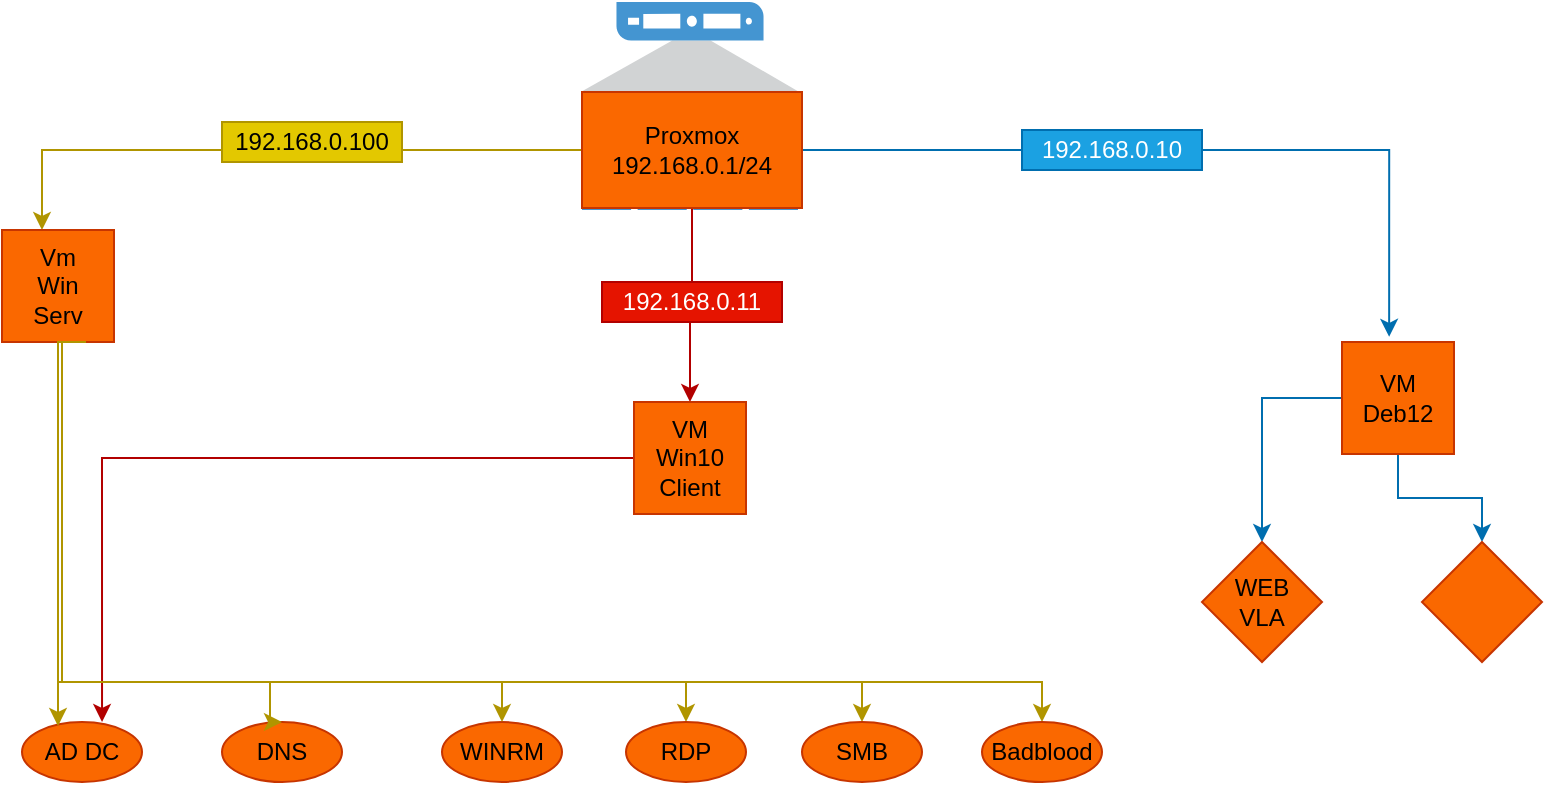 <mxfile version="28.2.7">
  <diagram name="Page-1" id="rUMAuCF8ujhL0Zstwgzr">
    <mxGraphModel dx="1181" dy="634" grid="1" gridSize="10" guides="1" tooltips="1" connect="1" arrows="1" fold="1" page="1" pageScale="1" pageWidth="827" pageHeight="1169" math="0" shadow="0">
      <root>
        <mxCell id="0" />
        <mxCell id="1" parent="0" />
        <mxCell id="j5Y7VBhOk3EeDYXOGqMP-3" value="" style="pointerEvents=1;shadow=0;dashed=0;html=1;strokeColor=none;fillColor=#4495D1;labelPosition=center;verticalLabelPosition=bottom;verticalAlign=top;align=center;outlineConnect=0;shape=mxgraph.veeam.hyper_v_host;rotation=-180;" vertex="1" parent="1">
          <mxGeometry x="320" y="50" width="108" height="104" as="geometry" />
        </mxCell>
        <mxCell id="j5Y7VBhOk3EeDYXOGqMP-11" style="edgeStyle=orthogonalEdgeStyle;rounded=0;orthogonalLoop=1;jettySize=auto;html=1;entryX=0.357;entryY=0;entryDx=0;entryDy=0;entryPerimeter=0;fillColor=#e3c800;strokeColor=#B09500;" edge="1" parent="1" source="j5Y7VBhOk3EeDYXOGqMP-4" target="j5Y7VBhOk3EeDYXOGqMP-10">
          <mxGeometry relative="1" as="geometry">
            <mxPoint x="70" y="124" as="targetPoint" />
          </mxGeometry>
        </mxCell>
        <mxCell id="j5Y7VBhOk3EeDYXOGqMP-12" style="edgeStyle=orthogonalEdgeStyle;rounded=0;orthogonalLoop=1;jettySize=auto;html=1;fillColor=#e51400;strokeColor=#B20000;" edge="1" parent="1" source="j5Y7VBhOk3EeDYXOGqMP-4" target="j5Y7VBhOk3EeDYXOGqMP-9">
          <mxGeometry relative="1" as="geometry">
            <Array as="points" />
          </mxGeometry>
        </mxCell>
        <mxCell id="j5Y7VBhOk3EeDYXOGqMP-13" style="edgeStyle=orthogonalEdgeStyle;rounded=0;orthogonalLoop=1;jettySize=auto;html=1;entryX=0.421;entryY=-0.046;entryDx=0;entryDy=0;entryPerimeter=0;fillColor=#1ba1e2;strokeColor=#006EAF;" edge="1" parent="1" source="j5Y7VBhOk3EeDYXOGqMP-4" target="j5Y7VBhOk3EeDYXOGqMP-8">
          <mxGeometry relative="1" as="geometry">
            <mxPoint x="720" y="124" as="targetPoint" />
          </mxGeometry>
        </mxCell>
        <mxCell id="j5Y7VBhOk3EeDYXOGqMP-4" value="Proxmox&lt;div&gt;192.168.0.1/24&lt;/div&gt;" style="rounded=0;whiteSpace=wrap;html=1;fillColor=#fa6800;fontColor=#000000;strokeColor=#C73500;" vertex="1" parent="1">
          <mxGeometry x="320" y="95" width="110" height="58" as="geometry" />
        </mxCell>
        <mxCell id="j5Y7VBhOk3EeDYXOGqMP-28" style="edgeStyle=orthogonalEdgeStyle;rounded=0;orthogonalLoop=1;jettySize=auto;html=1;fillColor=#1ba1e2;strokeColor=#006EAF;" edge="1" parent="1" source="j5Y7VBhOk3EeDYXOGqMP-8" target="j5Y7VBhOk3EeDYXOGqMP-26">
          <mxGeometry relative="1" as="geometry">
            <mxPoint x="650" y="248" as="targetPoint" />
          </mxGeometry>
        </mxCell>
        <mxCell id="j5Y7VBhOk3EeDYXOGqMP-29" style="edgeStyle=orthogonalEdgeStyle;rounded=0;orthogonalLoop=1;jettySize=auto;html=1;entryX=0.5;entryY=0;entryDx=0;entryDy=0;fillColor=#1ba1e2;strokeColor=#006EAF;" edge="1" parent="1" source="j5Y7VBhOk3EeDYXOGqMP-8" target="j5Y7VBhOk3EeDYXOGqMP-27">
          <mxGeometry relative="1" as="geometry">
            <mxPoint x="790" y="248" as="targetPoint" />
          </mxGeometry>
        </mxCell>
        <mxCell id="j5Y7VBhOk3EeDYXOGqMP-8" value="VM&lt;div&gt;Deb12&lt;/div&gt;" style="whiteSpace=wrap;html=1;aspect=fixed;fillColor=#fa6800;fontColor=#000000;strokeColor=#C73500;rotation=0;" vertex="1" parent="1">
          <mxGeometry x="700" y="220" width="56" height="56" as="geometry" />
        </mxCell>
        <mxCell id="j5Y7VBhOk3EeDYXOGqMP-38" style="edgeStyle=orthogonalEdgeStyle;rounded=0;orthogonalLoop=1;jettySize=auto;html=1;exitX=0;exitY=0.5;exitDx=0;exitDy=0;entryX=0.667;entryY=0;entryDx=0;entryDy=0;entryPerimeter=0;fillColor=#e51400;strokeColor=#B20000;" edge="1" parent="1" source="j5Y7VBhOk3EeDYXOGqMP-9" target="j5Y7VBhOk3EeDYXOGqMP-19">
          <mxGeometry relative="1" as="geometry">
            <mxPoint x="80" y="278" as="targetPoint" />
          </mxGeometry>
        </mxCell>
        <mxCell id="j5Y7VBhOk3EeDYXOGqMP-9" value="VM&lt;div&gt;Win10&lt;/div&gt;&lt;div&gt;Client&lt;/div&gt;" style="whiteSpace=wrap;html=1;aspect=fixed;fillColor=#fa6800;fontColor=#000000;strokeColor=#C73500;" vertex="1" parent="1">
          <mxGeometry x="346" y="250" width="56" height="56" as="geometry" />
        </mxCell>
        <mxCell id="j5Y7VBhOk3EeDYXOGqMP-32" style="edgeStyle=orthogonalEdgeStyle;rounded=0;orthogonalLoop=1;jettySize=auto;html=1;exitX=0.75;exitY=1;exitDx=0;exitDy=0;" edge="1" parent="1" source="j5Y7VBhOk3EeDYXOGqMP-10">
          <mxGeometry relative="1" as="geometry">
            <mxPoint x="72.143" y="220.286" as="targetPoint" />
          </mxGeometry>
        </mxCell>
        <mxCell id="j5Y7VBhOk3EeDYXOGqMP-35" style="edgeStyle=orthogonalEdgeStyle;rounded=0;orthogonalLoop=1;jettySize=auto;html=1;exitX=0.25;exitY=1;exitDx=0;exitDy=0;fillColor=#e3c800;strokeColor=#B09500;" edge="1" parent="1" source="j5Y7VBhOk3EeDYXOGqMP-10" target="j5Y7VBhOk3EeDYXOGqMP-22">
          <mxGeometry relative="1" as="geometry">
            <Array as="points">
              <mxPoint x="58" y="220" />
              <mxPoint x="58" y="390" />
              <mxPoint x="372" y="390" />
            </Array>
          </mxGeometry>
        </mxCell>
        <mxCell id="j5Y7VBhOk3EeDYXOGqMP-36" style="edgeStyle=orthogonalEdgeStyle;rounded=0;orthogonalLoop=1;jettySize=auto;html=1;exitX=0.25;exitY=1;exitDx=0;exitDy=0;fillColor=#e3c800;strokeColor=#B09500;" edge="1" parent="1" source="j5Y7VBhOk3EeDYXOGqMP-10" target="j5Y7VBhOk3EeDYXOGqMP-23">
          <mxGeometry relative="1" as="geometry">
            <Array as="points">
              <mxPoint x="60" y="220" />
              <mxPoint x="60" y="390" />
              <mxPoint x="460" y="390" />
            </Array>
          </mxGeometry>
        </mxCell>
        <mxCell id="j5Y7VBhOk3EeDYXOGqMP-37" style="edgeStyle=orthogonalEdgeStyle;rounded=0;orthogonalLoop=1;jettySize=auto;html=1;exitX=0.25;exitY=1;exitDx=0;exitDy=0;fillColor=#e3c800;strokeColor=#B09500;" edge="1" parent="1" source="j5Y7VBhOk3EeDYXOGqMP-10" target="j5Y7VBhOk3EeDYXOGqMP-24">
          <mxGeometry relative="1" as="geometry">
            <Array as="points">
              <mxPoint x="58" y="220" />
              <mxPoint x="58" y="390" />
              <mxPoint x="550" y="390" />
            </Array>
          </mxGeometry>
        </mxCell>
        <mxCell id="j5Y7VBhOk3EeDYXOGqMP-10" value="Vm&lt;div&gt;Win&lt;/div&gt;&lt;div&gt;Serv&lt;/div&gt;" style="whiteSpace=wrap;html=1;aspect=fixed;fillColor=#fa6800;fontColor=#000000;strokeColor=#C73500;" vertex="1" parent="1">
          <mxGeometry x="30" y="164" width="56" height="56" as="geometry" />
        </mxCell>
        <mxCell id="j5Y7VBhOk3EeDYXOGqMP-14" value="192.168.0.10" style="rounded=0;whiteSpace=wrap;html=1;fillColor=#1ba1e2;fontColor=#ffffff;strokeColor=#006EAF;" vertex="1" parent="1">
          <mxGeometry x="540" y="114" width="90" height="20" as="geometry" />
        </mxCell>
        <mxCell id="j5Y7VBhOk3EeDYXOGqMP-15" value="192.168.0.100" style="rounded=0;whiteSpace=wrap;html=1;fillColor=#e3c800;fontColor=#000000;strokeColor=#B09500;" vertex="1" parent="1">
          <mxGeometry x="140" y="110" width="90" height="20" as="geometry" />
        </mxCell>
        <mxCell id="j5Y7VBhOk3EeDYXOGqMP-17" value="192.168.0.11" style="rounded=0;whiteSpace=wrap;html=1;fillColor=#e51400;fontColor=#ffffff;strokeColor=#B20000;" vertex="1" parent="1">
          <mxGeometry x="330" y="190" width="90" height="20" as="geometry" />
        </mxCell>
        <mxCell id="j5Y7VBhOk3EeDYXOGqMP-19" value="AD DC" style="ellipse;whiteSpace=wrap;html=1;fillColor=#fa6800;fontColor=#000000;strokeColor=#C73500;" vertex="1" parent="1">
          <mxGeometry x="40" y="410" width="60" height="30" as="geometry" />
        </mxCell>
        <mxCell id="j5Y7VBhOk3EeDYXOGqMP-20" value="DNS" style="ellipse;whiteSpace=wrap;html=1;fillColor=#fa6800;fontColor=#000000;strokeColor=#C73500;" vertex="1" parent="1">
          <mxGeometry x="140" y="410" width="60" height="30" as="geometry" />
        </mxCell>
        <mxCell id="j5Y7VBhOk3EeDYXOGqMP-21" value="WINRM" style="ellipse;whiteSpace=wrap;html=1;fillColor=#fa6800;fontColor=#000000;strokeColor=#C73500;" vertex="1" parent="1">
          <mxGeometry x="250" y="410" width="60" height="30" as="geometry" />
        </mxCell>
        <mxCell id="j5Y7VBhOk3EeDYXOGqMP-22" value="RDP" style="ellipse;whiteSpace=wrap;html=1;fillColor=#fa6800;fontColor=#000000;strokeColor=#C73500;" vertex="1" parent="1">
          <mxGeometry x="342" y="410" width="60" height="30" as="geometry" />
        </mxCell>
        <mxCell id="j5Y7VBhOk3EeDYXOGqMP-23" value="SMB" style="ellipse;whiteSpace=wrap;html=1;fillColor=#fa6800;fontColor=#000000;strokeColor=#C73500;" vertex="1" parent="1">
          <mxGeometry x="430" y="410" width="60" height="30" as="geometry" />
        </mxCell>
        <mxCell id="j5Y7VBhOk3EeDYXOGqMP-24" value="Badblood" style="ellipse;whiteSpace=wrap;html=1;fillColor=#fa6800;fontColor=#000000;strokeColor=#C73500;" vertex="1" parent="1">
          <mxGeometry x="520" y="410" width="60" height="30" as="geometry" />
        </mxCell>
        <mxCell id="j5Y7VBhOk3EeDYXOGqMP-26" value="WEB&lt;div&gt;VLA&lt;/div&gt;" style="rhombus;whiteSpace=wrap;html=1;fillColor=#fa6800;fontColor=#000000;strokeColor=#C73500;" vertex="1" parent="1">
          <mxGeometry x="630" y="320" width="60" height="60" as="geometry" />
        </mxCell>
        <mxCell id="j5Y7VBhOk3EeDYXOGqMP-27" value="" style="rhombus;whiteSpace=wrap;html=1;fillColor=#fa6800;fontColor=#000000;strokeColor=#C73500;" vertex="1" parent="1">
          <mxGeometry x="740" y="320" width="60" height="60" as="geometry" />
        </mxCell>
        <mxCell id="j5Y7VBhOk3EeDYXOGqMP-30" style="edgeStyle=orthogonalEdgeStyle;rounded=0;orthogonalLoop=1;jettySize=auto;html=1;fillColor=#e3c800;strokeColor=#B09500;" edge="1" parent="1" source="j5Y7VBhOk3EeDYXOGqMP-10">
          <mxGeometry relative="1" as="geometry">
            <mxPoint x="58" y="412" as="targetPoint" />
          </mxGeometry>
        </mxCell>
        <mxCell id="j5Y7VBhOk3EeDYXOGqMP-33" style="edgeStyle=orthogonalEdgeStyle;rounded=0;orthogonalLoop=1;jettySize=auto;html=1;exitX=0.75;exitY=1;exitDx=0;exitDy=0;entryX=0.5;entryY=0;entryDx=0;entryDy=0;entryPerimeter=0;fillColor=#e3c800;strokeColor=#B09500;" edge="1" parent="1" source="j5Y7VBhOk3EeDYXOGqMP-10" target="j5Y7VBhOk3EeDYXOGqMP-20">
          <mxGeometry relative="1" as="geometry">
            <Array as="points">
              <mxPoint x="58" y="220" />
              <mxPoint x="58" y="390" />
              <mxPoint x="164" y="390" />
              <mxPoint x="164" y="410" />
            </Array>
          </mxGeometry>
        </mxCell>
        <mxCell id="j5Y7VBhOk3EeDYXOGqMP-34" style="edgeStyle=orthogonalEdgeStyle;rounded=0;orthogonalLoop=1;jettySize=auto;html=1;fillColor=#e3c800;strokeColor=#B09500;" edge="1" parent="1">
          <mxGeometry relative="1" as="geometry">
            <mxPoint x="58" y="220" as="sourcePoint" />
            <mxPoint x="280" y="410" as="targetPoint" />
            <Array as="points">
              <mxPoint x="60" y="220" />
              <mxPoint x="60" y="390" />
              <mxPoint x="280" y="390" />
            </Array>
          </mxGeometry>
        </mxCell>
      </root>
    </mxGraphModel>
  </diagram>
</mxfile>
